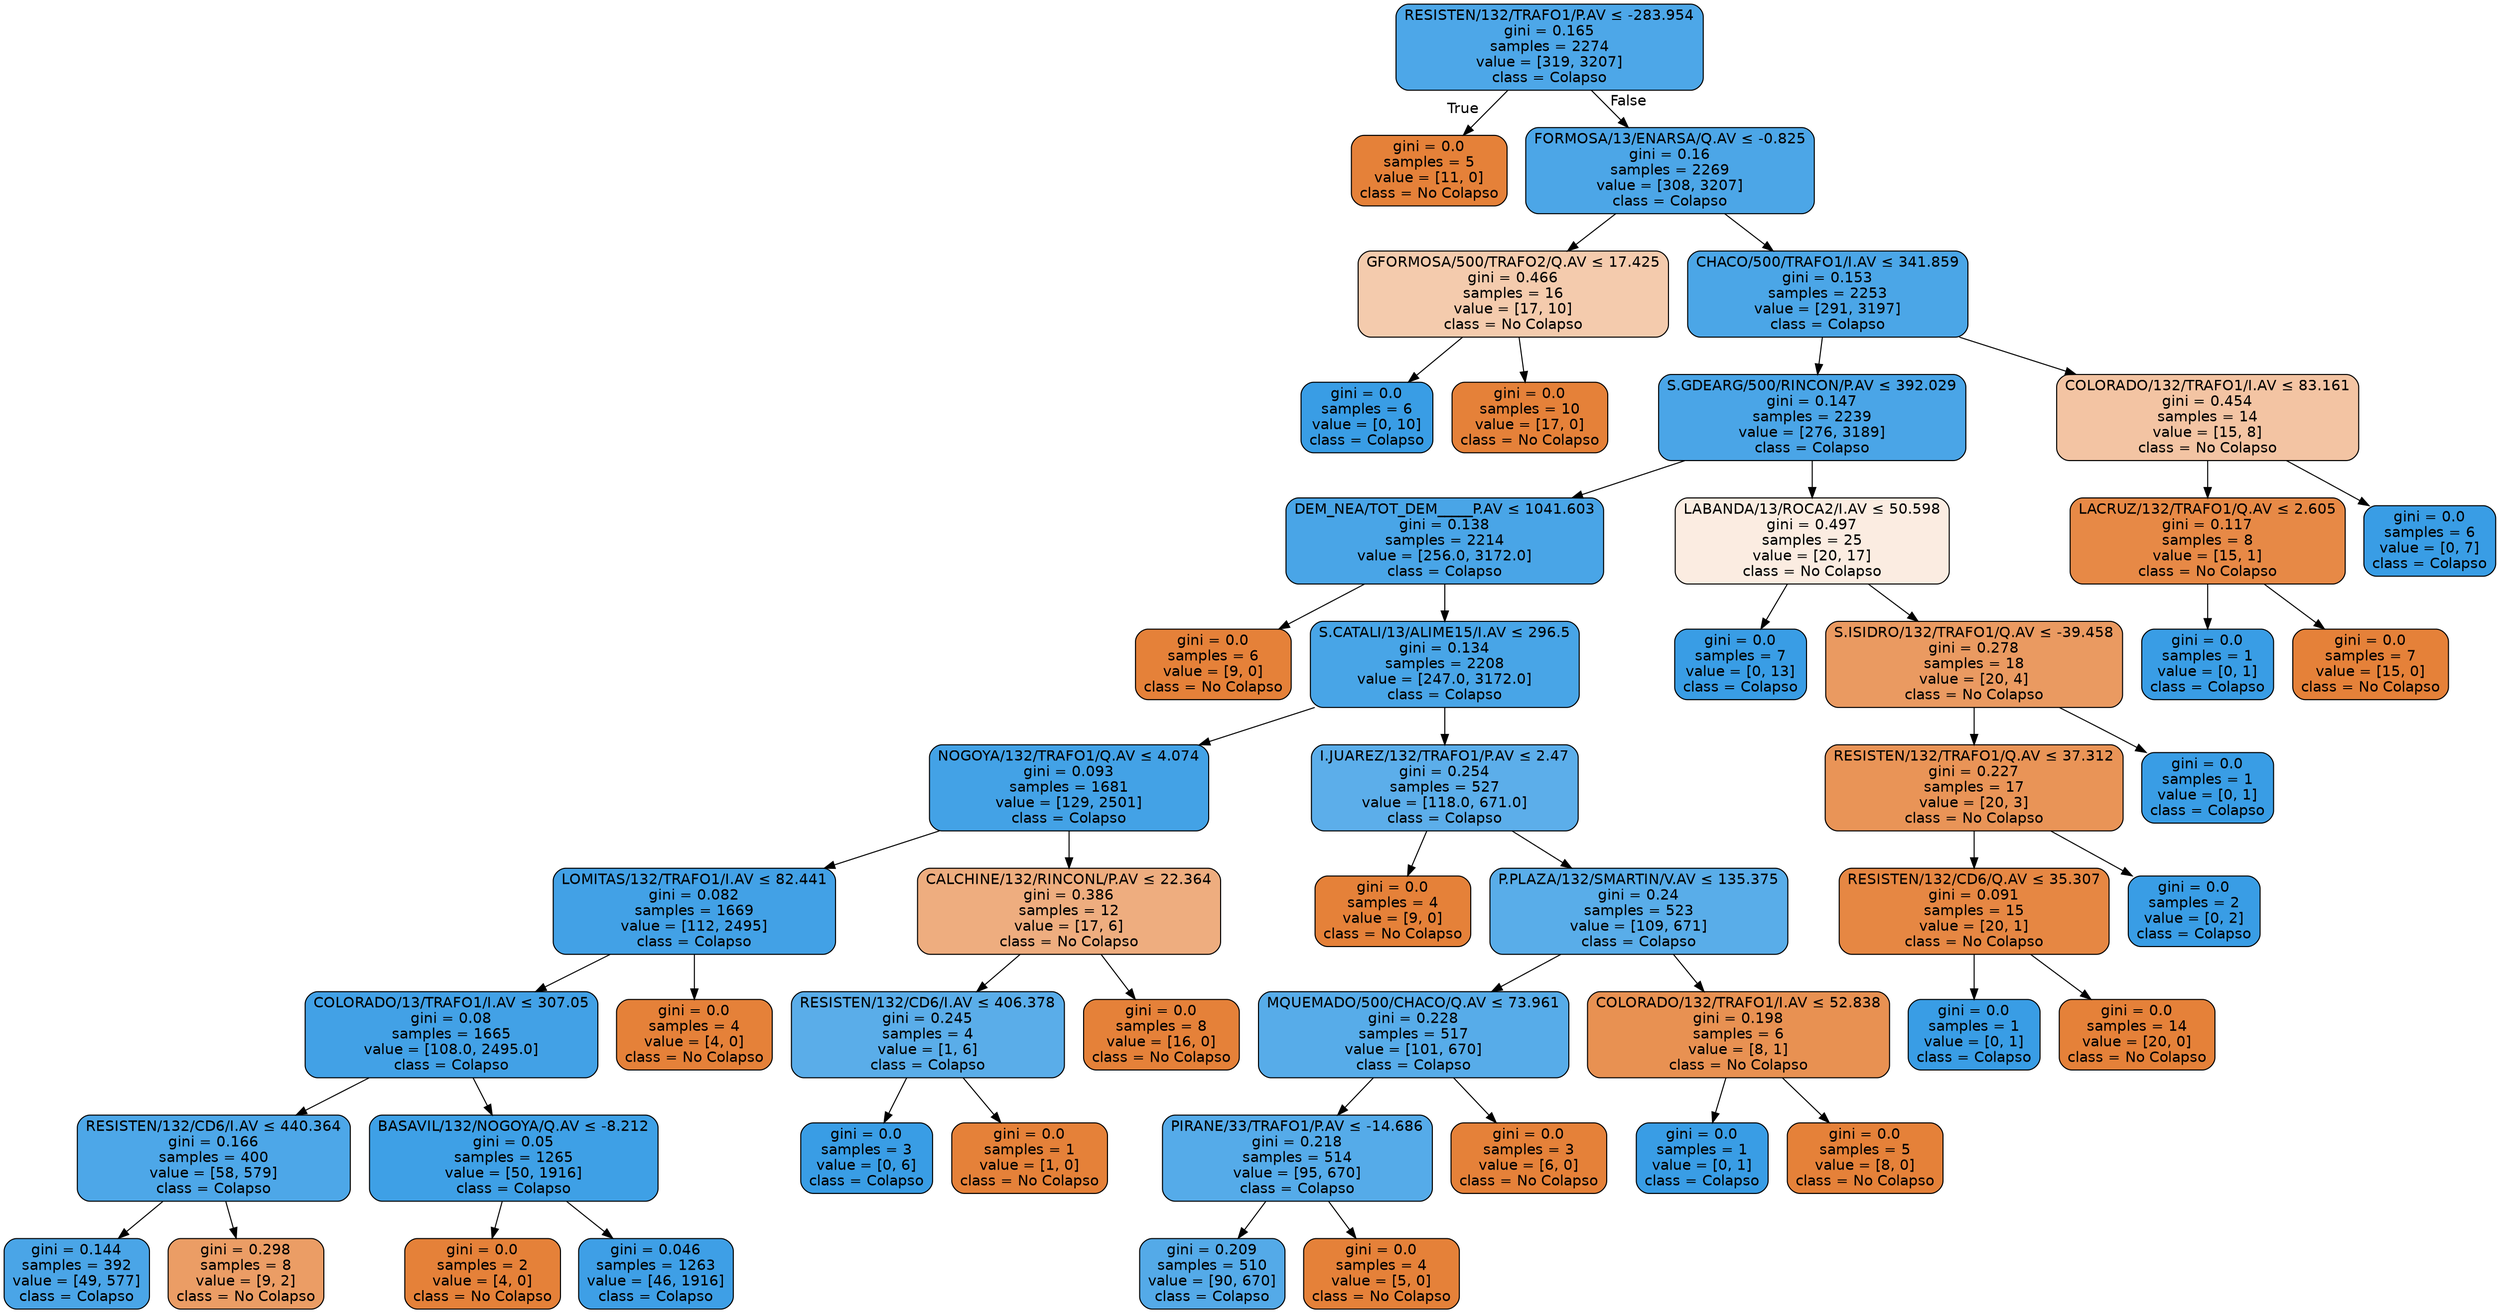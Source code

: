 digraph Tree {
node [shape=box, style="filled, rounded", color="black", fontname="helvetica"] ;
edge [fontname="helvetica"] ;
0 [label=<RESISTEN/132/TRAFO1/P.AV &le; -283.954<br/>gini = 0.165<br/>samples = 2274<br/>value = [319, 3207]<br/>class = Colapso>, fillcolor="#4da7e8"] ;
1 [label=<gini = 0.0<br/>samples = 5<br/>value = [11, 0]<br/>class = No Colapso>, fillcolor="#e58139"] ;
0 -> 1 [labeldistance=2.5, labelangle=45, headlabel="True"] ;
2 [label=<FORMOSA/13/ENARSA/Q.AV &le; -0.825<br/>gini = 0.16<br/>samples = 2269<br/>value = [308, 3207]<br/>class = Colapso>, fillcolor="#4ca6e7"] ;
0 -> 2 [labeldistance=2.5, labelangle=-45, headlabel="False"] ;
3 [label=<GFORMOSA/500/TRAFO2/Q.AV &le; 17.425<br/>gini = 0.466<br/>samples = 16<br/>value = [17, 10]<br/>class = No Colapso>, fillcolor="#f4cbad"] ;
2 -> 3 ;
4 [label=<gini = 0.0<br/>samples = 6<br/>value = [0, 10]<br/>class = Colapso>, fillcolor="#399de5"] ;
3 -> 4 ;
5 [label=<gini = 0.0<br/>samples = 10<br/>value = [17, 0]<br/>class = No Colapso>, fillcolor="#e58139"] ;
3 -> 5 ;
6 [label=<CHACO/500/TRAFO1/I.AV &le; 341.859<br/>gini = 0.153<br/>samples = 2253<br/>value = [291, 3197]<br/>class = Colapso>, fillcolor="#4ba6e7"] ;
2 -> 6 ;
7 [label=<S.GDEARG/500/RINCON/P.AV &le; 392.029<br/>gini = 0.147<br/>samples = 2239<br/>value = [276, 3189]<br/>class = Colapso>, fillcolor="#4aa5e7"] ;
6 -> 7 ;
8 [label=<DEM_NEA/TOT_DEM_____P.AV &le; 1041.603<br/>gini = 0.138<br/>samples = 2214<br/>value = [256.0, 3172.0]<br/>class = Colapso>, fillcolor="#49a5e7"] ;
7 -> 8 ;
9 [label=<gini = 0.0<br/>samples = 6<br/>value = [9, 0]<br/>class = No Colapso>, fillcolor="#e58139"] ;
8 -> 9 ;
10 [label=<S.CATALI/13/ALIME15/I.AV &le; 296.5<br/>gini = 0.134<br/>samples = 2208<br/>value = [247.0, 3172.0]<br/>class = Colapso>, fillcolor="#48a5e7"] ;
8 -> 10 ;
11 [label=<NOGOYA/132/TRAFO1/Q.AV &le; 4.074<br/>gini = 0.093<br/>samples = 1681<br/>value = [129, 2501]<br/>class = Colapso>, fillcolor="#43a2e6"] ;
10 -> 11 ;
12 [label=<LOMITAS/132/TRAFO1/I.AV &le; 82.441<br/>gini = 0.082<br/>samples = 1669<br/>value = [112, 2495]<br/>class = Colapso>, fillcolor="#42a1e6"] ;
11 -> 12 ;
13 [label=<COLORADO/13/TRAFO1/I.AV &le; 307.05<br/>gini = 0.08<br/>samples = 1665<br/>value = [108.0, 2495.0]<br/>class = Colapso>, fillcolor="#42a1e6"] ;
12 -> 13 ;
14 [label=<RESISTEN/132/CD6/I.AV &le; 440.364<br/>gini = 0.166<br/>samples = 400<br/>value = [58, 579]<br/>class = Colapso>, fillcolor="#4da7e8"] ;
13 -> 14 ;
15 [label=<gini = 0.144<br/>samples = 392<br/>value = [49, 577]<br/>class = Colapso>, fillcolor="#4aa5e7"] ;
14 -> 15 ;
16 [label=<gini = 0.298<br/>samples = 8<br/>value = [9, 2]<br/>class = No Colapso>, fillcolor="#eb9d65"] ;
14 -> 16 ;
17 [label=<BASAVIL/132/NOGOYA/Q.AV &le; -8.212<br/>gini = 0.05<br/>samples = 1265<br/>value = [50, 1916]<br/>class = Colapso>, fillcolor="#3ea0e6"] ;
13 -> 17 ;
18 [label=<gini = 0.0<br/>samples = 2<br/>value = [4, 0]<br/>class = No Colapso>, fillcolor="#e58139"] ;
17 -> 18 ;
19 [label=<gini = 0.046<br/>samples = 1263<br/>value = [46, 1916]<br/>class = Colapso>, fillcolor="#3e9fe6"] ;
17 -> 19 ;
20 [label=<gini = 0.0<br/>samples = 4<br/>value = [4, 0]<br/>class = No Colapso>, fillcolor="#e58139"] ;
12 -> 20 ;
21 [label=<CALCHINE/132/RINCONL/P.AV &le; 22.364<br/>gini = 0.386<br/>samples = 12<br/>value = [17, 6]<br/>class = No Colapso>, fillcolor="#eead7f"] ;
11 -> 21 ;
22 [label=<RESISTEN/132/CD6/I.AV &le; 406.378<br/>gini = 0.245<br/>samples = 4<br/>value = [1, 6]<br/>class = Colapso>, fillcolor="#5aade9"] ;
21 -> 22 ;
23 [label=<gini = 0.0<br/>samples = 3<br/>value = [0, 6]<br/>class = Colapso>, fillcolor="#399de5"] ;
22 -> 23 ;
24 [label=<gini = 0.0<br/>samples = 1<br/>value = [1, 0]<br/>class = No Colapso>, fillcolor="#e58139"] ;
22 -> 24 ;
25 [label=<gini = 0.0<br/>samples = 8<br/>value = [16, 0]<br/>class = No Colapso>, fillcolor="#e58139"] ;
21 -> 25 ;
26 [label=<I.JUAREZ/132/TRAFO1/P.AV &le; 2.47<br/>gini = 0.254<br/>samples = 527<br/>value = [118.0, 671.0]<br/>class = Colapso>, fillcolor="#5caeea"] ;
10 -> 26 ;
27 [label=<gini = 0.0<br/>samples = 4<br/>value = [9, 0]<br/>class = No Colapso>, fillcolor="#e58139"] ;
26 -> 27 ;
28 [label=<P.PLAZA/132/SMARTIN/V.AV &le; 135.375<br/>gini = 0.24<br/>samples = 523<br/>value = [109, 671]<br/>class = Colapso>, fillcolor="#59ade9"] ;
26 -> 28 ;
29 [label=<MQUEMADO/500/CHACO/Q.AV &le; 73.961<br/>gini = 0.228<br/>samples = 517<br/>value = [101, 670]<br/>class = Colapso>, fillcolor="#57ace9"] ;
28 -> 29 ;
30 [label=<PIRANE/33/TRAFO1/P.AV &le; -14.686<br/>gini = 0.218<br/>samples = 514<br/>value = [95, 670]<br/>class = Colapso>, fillcolor="#55abe9"] ;
29 -> 30 ;
31 [label=<gini = 0.209<br/>samples = 510<br/>value = [90, 670]<br/>class = Colapso>, fillcolor="#54aae8"] ;
30 -> 31 ;
32 [label=<gini = 0.0<br/>samples = 4<br/>value = [5, 0]<br/>class = No Colapso>, fillcolor="#e58139"] ;
30 -> 32 ;
33 [label=<gini = 0.0<br/>samples = 3<br/>value = [6, 0]<br/>class = No Colapso>, fillcolor="#e58139"] ;
29 -> 33 ;
34 [label=<COLORADO/132/TRAFO1/I.AV &le; 52.838<br/>gini = 0.198<br/>samples = 6<br/>value = [8, 1]<br/>class = No Colapso>, fillcolor="#e89152"] ;
28 -> 34 ;
35 [label=<gini = 0.0<br/>samples = 1<br/>value = [0, 1]<br/>class = Colapso>, fillcolor="#399de5"] ;
34 -> 35 ;
36 [label=<gini = 0.0<br/>samples = 5<br/>value = [8, 0]<br/>class = No Colapso>, fillcolor="#e58139"] ;
34 -> 36 ;
37 [label=<LABANDA/13/ROCA2/I.AV &le; 50.598<br/>gini = 0.497<br/>samples = 25<br/>value = [20, 17]<br/>class = No Colapso>, fillcolor="#fbece1"] ;
7 -> 37 ;
38 [label=<gini = 0.0<br/>samples = 7<br/>value = [0, 13]<br/>class = Colapso>, fillcolor="#399de5"] ;
37 -> 38 ;
39 [label=<S.ISIDRO/132/TRAFO1/Q.AV &le; -39.458<br/>gini = 0.278<br/>samples = 18<br/>value = [20, 4]<br/>class = No Colapso>, fillcolor="#ea9a61"] ;
37 -> 39 ;
40 [label=<RESISTEN/132/TRAFO1/Q.AV &le; 37.312<br/>gini = 0.227<br/>samples = 17<br/>value = [20, 3]<br/>class = No Colapso>, fillcolor="#e99457"] ;
39 -> 40 ;
41 [label=<RESISTEN/132/CD6/Q.AV &le; 35.307<br/>gini = 0.091<br/>samples = 15<br/>value = [20, 1]<br/>class = No Colapso>, fillcolor="#e68743"] ;
40 -> 41 ;
42 [label=<gini = 0.0<br/>samples = 1<br/>value = [0, 1]<br/>class = Colapso>, fillcolor="#399de5"] ;
41 -> 42 ;
43 [label=<gini = 0.0<br/>samples = 14<br/>value = [20, 0]<br/>class = No Colapso>, fillcolor="#e58139"] ;
41 -> 43 ;
44 [label=<gini = 0.0<br/>samples = 2<br/>value = [0, 2]<br/>class = Colapso>, fillcolor="#399de5"] ;
40 -> 44 ;
45 [label=<gini = 0.0<br/>samples = 1<br/>value = [0, 1]<br/>class = Colapso>, fillcolor="#399de5"] ;
39 -> 45 ;
46 [label=<COLORADO/132/TRAFO1/I.AV &le; 83.161<br/>gini = 0.454<br/>samples = 14<br/>value = [15, 8]<br/>class = No Colapso>, fillcolor="#f3c4a3"] ;
6 -> 46 ;
47 [label=<LACRUZ/132/TRAFO1/Q.AV &le; 2.605<br/>gini = 0.117<br/>samples = 8<br/>value = [15, 1]<br/>class = No Colapso>, fillcolor="#e78946"] ;
46 -> 47 ;
48 [label=<gini = 0.0<br/>samples = 1<br/>value = [0, 1]<br/>class = Colapso>, fillcolor="#399de5"] ;
47 -> 48 ;
49 [label=<gini = 0.0<br/>samples = 7<br/>value = [15, 0]<br/>class = No Colapso>, fillcolor="#e58139"] ;
47 -> 49 ;
50 [label=<gini = 0.0<br/>samples = 6<br/>value = [0, 7]<br/>class = Colapso>, fillcolor="#399de5"] ;
46 -> 50 ;
}